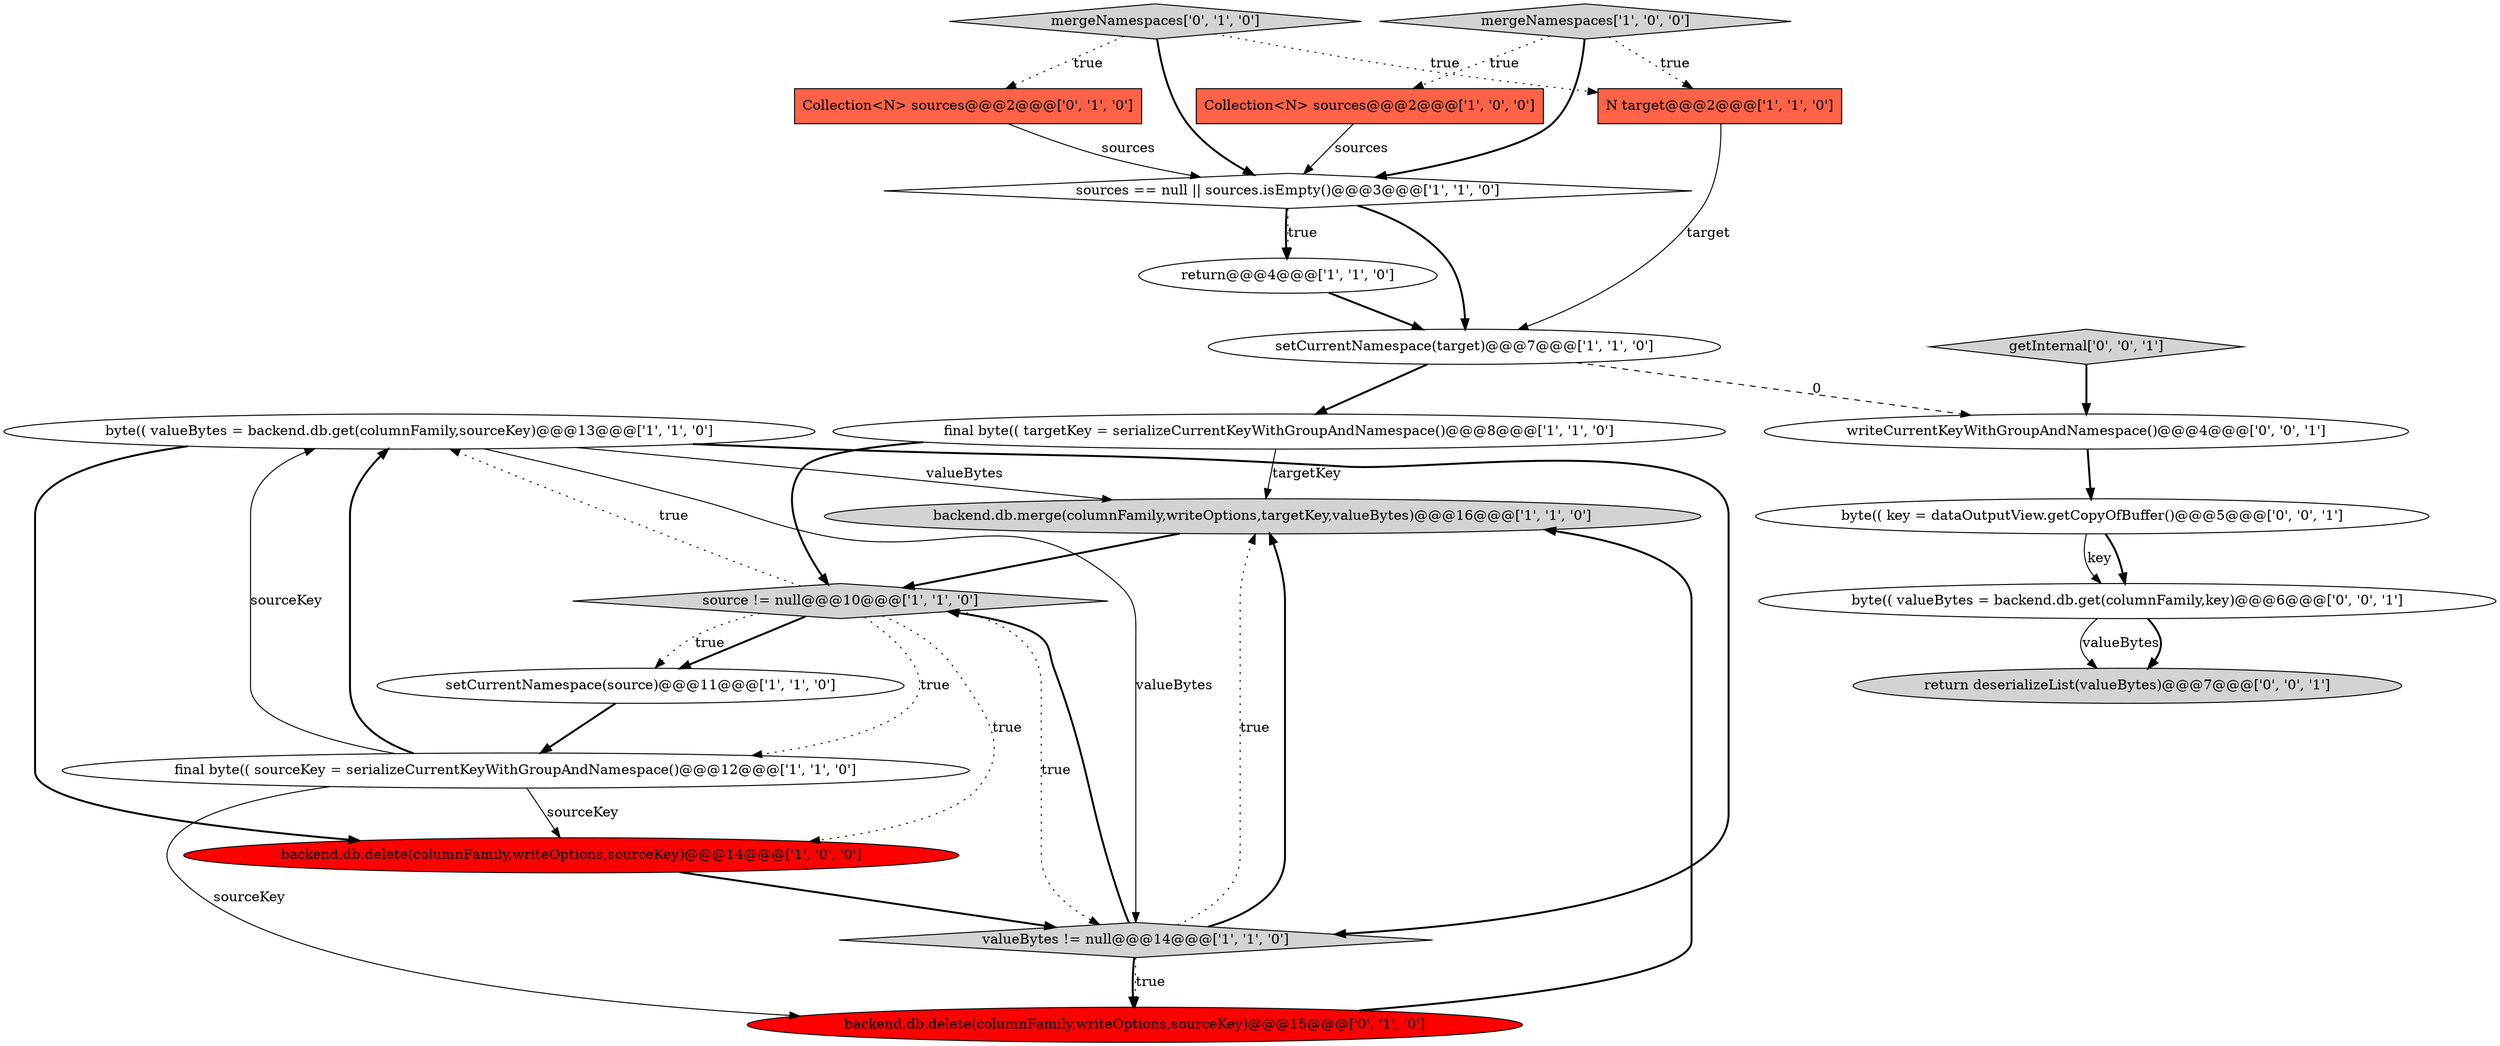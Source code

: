 digraph {
1 [style = filled, label = "byte(( valueBytes = backend.db.get(columnFamily,sourceKey)@@@13@@@['1', '1', '0']", fillcolor = white, shape = ellipse image = "AAA0AAABBB1BBB"];
15 [style = filled, label = "Collection<N> sources@@@2@@@['0', '1', '0']", fillcolor = tomato, shape = box image = "AAA0AAABBB2BBB"];
16 [style = filled, label = "mergeNamespaces['0', '1', '0']", fillcolor = lightgray, shape = diamond image = "AAA0AAABBB2BBB"];
11 [style = filled, label = "final byte(( sourceKey = serializeCurrentKeyWithGroupAndNamespace()@@@12@@@['1', '1', '0']", fillcolor = white, shape = ellipse image = "AAA0AAABBB1BBB"];
9 [style = filled, label = "sources == null || sources.isEmpty()@@@3@@@['1', '1', '0']", fillcolor = white, shape = diamond image = "AAA0AAABBB1BBB"];
13 [style = filled, label = "backend.db.merge(columnFamily,writeOptions,targetKey,valueBytes)@@@16@@@['1', '1', '0']", fillcolor = lightgray, shape = ellipse image = "AAA0AAABBB1BBB"];
18 [style = filled, label = "byte(( key = dataOutputView.getCopyOfBuffer()@@@5@@@['0', '0', '1']", fillcolor = white, shape = ellipse image = "AAA0AAABBB3BBB"];
20 [style = filled, label = "return deserializeList(valueBytes)@@@7@@@['0', '0', '1']", fillcolor = lightgray, shape = ellipse image = "AAA0AAABBB3BBB"];
10 [style = filled, label = "valueBytes != null@@@14@@@['1', '1', '0']", fillcolor = lightgray, shape = diamond image = "AAA0AAABBB1BBB"];
17 [style = filled, label = "byte(( valueBytes = backend.db.get(columnFamily,key)@@@6@@@['0', '0', '1']", fillcolor = white, shape = ellipse image = "AAA0AAABBB3BBB"];
0 [style = filled, label = "Collection<N> sources@@@2@@@['1', '0', '0']", fillcolor = tomato, shape = box image = "AAA0AAABBB1BBB"];
3 [style = filled, label = "backend.db.delete(columnFamily,writeOptions,sourceKey)@@@14@@@['1', '0', '0']", fillcolor = red, shape = ellipse image = "AAA1AAABBB1BBB"];
12 [style = filled, label = "source != null@@@10@@@['1', '1', '0']", fillcolor = lightgray, shape = diamond image = "AAA0AAABBB1BBB"];
2 [style = filled, label = "mergeNamespaces['1', '0', '0']", fillcolor = lightgray, shape = diamond image = "AAA0AAABBB1BBB"];
7 [style = filled, label = "return@@@4@@@['1', '1', '0']", fillcolor = white, shape = ellipse image = "AAA0AAABBB1BBB"];
6 [style = filled, label = "setCurrentNamespace(target)@@@7@@@['1', '1', '0']", fillcolor = white, shape = ellipse image = "AAA0AAABBB1BBB"];
5 [style = filled, label = "final byte(( targetKey = serializeCurrentKeyWithGroupAndNamespace()@@@8@@@['1', '1', '0']", fillcolor = white, shape = ellipse image = "AAA0AAABBB1BBB"];
19 [style = filled, label = "getInternal['0', '0', '1']", fillcolor = lightgray, shape = diamond image = "AAA0AAABBB3BBB"];
8 [style = filled, label = "N target@@@2@@@['1', '1', '0']", fillcolor = tomato, shape = box image = "AAA0AAABBB1BBB"];
4 [style = filled, label = "setCurrentNamespace(source)@@@11@@@['1', '1', '0']", fillcolor = white, shape = ellipse image = "AAA0AAABBB1BBB"];
14 [style = filled, label = "backend.db.delete(columnFamily,writeOptions,sourceKey)@@@15@@@['0', '1', '0']", fillcolor = red, shape = ellipse image = "AAA1AAABBB2BBB"];
21 [style = filled, label = "writeCurrentKeyWithGroupAndNamespace()@@@4@@@['0', '0', '1']", fillcolor = white, shape = ellipse image = "AAA0AAABBB3BBB"];
6->21 [style = dashed, label="0"];
16->8 [style = dotted, label="true"];
12->3 [style = dotted, label="true"];
2->0 [style = dotted, label="true"];
17->20 [style = solid, label="valueBytes"];
10->14 [style = bold, label=""];
11->1 [style = bold, label=""];
1->3 [style = bold, label=""];
12->1 [style = dotted, label="true"];
18->17 [style = bold, label=""];
2->9 [style = bold, label=""];
11->1 [style = solid, label="sourceKey"];
9->7 [style = bold, label=""];
21->18 [style = bold, label=""];
18->17 [style = solid, label="key"];
8->6 [style = solid, label="target"];
9->6 [style = bold, label=""];
10->14 [style = dotted, label="true"];
12->11 [style = dotted, label="true"];
3->10 [style = bold, label=""];
6->5 [style = bold, label=""];
13->12 [style = bold, label=""];
11->3 [style = solid, label="sourceKey"];
12->10 [style = dotted, label="true"];
1->10 [style = solid, label="valueBytes"];
5->13 [style = solid, label="targetKey"];
10->13 [style = dotted, label="true"];
5->12 [style = bold, label=""];
12->4 [style = bold, label=""];
10->12 [style = bold, label=""];
10->13 [style = bold, label=""];
11->14 [style = solid, label="sourceKey"];
7->6 [style = bold, label=""];
0->9 [style = solid, label="sources"];
15->9 [style = solid, label="sources"];
17->20 [style = bold, label=""];
12->4 [style = dotted, label="true"];
14->13 [style = bold, label=""];
9->7 [style = dotted, label="true"];
4->11 [style = bold, label=""];
1->10 [style = bold, label=""];
1->13 [style = solid, label="valueBytes"];
16->9 [style = bold, label=""];
2->8 [style = dotted, label="true"];
16->15 [style = dotted, label="true"];
19->21 [style = bold, label=""];
}
